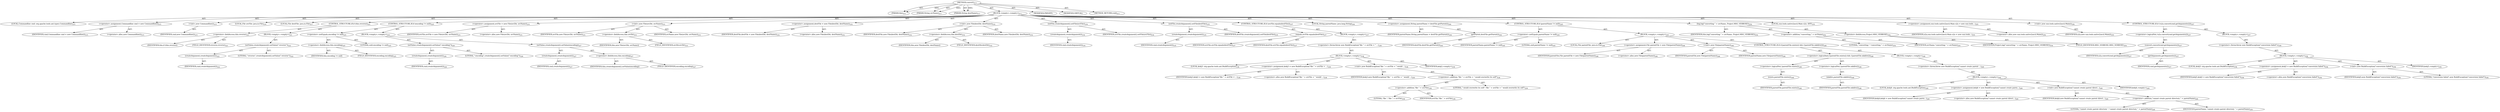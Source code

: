 digraph "convert" {  
"111669149703" [label = <(METHOD,convert)<SUB>213</SUB>> ]
"115964116999" [label = <(PARAM,this)<SUB>213</SUB>> ]
"115964117007" [label = <(PARAM,String srcName)<SUB>213</SUB>> ]
"115964117008" [label = <(PARAM,String destName)<SUB>213</SUB>> ]
"25769803796" [label = <(BLOCK,&lt;empty&gt;,&lt;empty&gt;)<SUB>213</SUB>> ]
"94489280522" [label = <(LOCAL,Commandline cmd: org.apache.tools.ant.types.Commandline)<SUB>215</SUB>> ]
"30064771174" [label = <(&lt;operator&gt;.assignment,Commandline cmd = new Commandline())<SUB>215</SUB>> ]
"68719476816" [label = <(IDENTIFIER,cmd,Commandline cmd = new Commandline())<SUB>215</SUB>> ]
"30064771175" [label = <(&lt;operator&gt;.alloc,new Commandline())<SUB>215</SUB>> ]
"30064771176" [label = <(&lt;init&gt;,new Commandline())<SUB>215</SUB>> ]
"68719476817" [label = <(IDENTIFIER,cmd,new Commandline())<SUB>215</SUB>> ]
"94489280523" [label = <(LOCAL,File srcFile: java.io.File)<SUB>216</SUB>> ]
"94489280524" [label = <(LOCAL,File destFile: java.io.File)<SUB>217</SUB>> ]
"47244640266" [label = <(CONTROL_STRUCTURE,IF,if (this.reverse))<SUB>221</SUB>> ]
"30064771177" [label = <(&lt;operator&gt;.fieldAccess,this.reverse)<SUB>221</SUB>> ]
"68719476818" [label = <(IDENTIFIER,this,if (this.reverse))> ]
"55834574874" [label = <(FIELD_IDENTIFIER,reverse,reverse)<SUB>221</SUB>> ]
"25769803797" [label = <(BLOCK,&lt;empty&gt;,&lt;empty&gt;)<SUB>221</SUB>> ]
"30064771178" [label = <(setValue,createArgument().setValue(&quot;-reverse&quot;))<SUB>222</SUB>> ]
"30064771179" [label = <(createArgument,createArgument())<SUB>222</SUB>> ]
"68719476819" [label = <(IDENTIFIER,cmd,createArgument())<SUB>222</SUB>> ]
"90194313240" [label = <(LITERAL,&quot;-reverse&quot;,createArgument().setValue(&quot;-reverse&quot;))<SUB>222</SUB>> ]
"47244640267" [label = <(CONTROL_STRUCTURE,IF,if (encoding != null))<SUB>225</SUB>> ]
"30064771180" [label = <(&lt;operator&gt;.notEquals,encoding != null)<SUB>225</SUB>> ]
"30064771181" [label = <(&lt;operator&gt;.fieldAccess,this.encoding)<SUB>225</SUB>> ]
"68719476820" [label = <(IDENTIFIER,this,encoding != null)> ]
"55834574875" [label = <(FIELD_IDENTIFIER,encoding,encoding)<SUB>225</SUB>> ]
"90194313241" [label = <(LITERAL,null,encoding != null)<SUB>225</SUB>> ]
"25769803798" [label = <(BLOCK,&lt;empty&gt;,&lt;empty&gt;)<SUB>225</SUB>> ]
"30064771182" [label = <(setValue,createArgument().setValue(&quot;-encoding&quot;))<SUB>226</SUB>> ]
"30064771183" [label = <(createArgument,createArgument())<SUB>226</SUB>> ]
"68719476821" [label = <(IDENTIFIER,cmd,createArgument())<SUB>226</SUB>> ]
"90194313242" [label = <(LITERAL,&quot;-encoding&quot;,createArgument().setValue(&quot;-encoding&quot;))<SUB>226</SUB>> ]
"30064771184" [label = <(setValue,createArgument().setValue(encoding))<SUB>227</SUB>> ]
"30064771185" [label = <(createArgument,createArgument())<SUB>227</SUB>> ]
"68719476822" [label = <(IDENTIFIER,cmd,createArgument())<SUB>227</SUB>> ]
"30064771186" [label = <(&lt;operator&gt;.fieldAccess,this.encoding)<SUB>227</SUB>> ]
"68719476823" [label = <(IDENTIFIER,this,createArgument().setValue(encoding))> ]
"55834574876" [label = <(FIELD_IDENTIFIER,encoding,encoding)<SUB>227</SUB>> ]
"30064771187" [label = <(&lt;operator&gt;.assignment,srcFile = new File(srcDir, srcName))<SUB>231</SUB>> ]
"68719476824" [label = <(IDENTIFIER,srcFile,srcFile = new File(srcDir, srcName))<SUB>231</SUB>> ]
"30064771188" [label = <(&lt;operator&gt;.alloc,new File(srcDir, srcName))<SUB>231</SUB>> ]
"30064771189" [label = <(&lt;init&gt;,new File(srcDir, srcName))<SUB>231</SUB>> ]
"68719476825" [label = <(IDENTIFIER,srcFile,new File(srcDir, srcName))<SUB>231</SUB>> ]
"30064771190" [label = <(&lt;operator&gt;.fieldAccess,this.srcDir)<SUB>231</SUB>> ]
"68719476826" [label = <(IDENTIFIER,this,new File(srcDir, srcName))> ]
"55834574877" [label = <(FIELD_IDENTIFIER,srcDir,srcDir)<SUB>231</SUB>> ]
"68719476827" [label = <(IDENTIFIER,srcName,new File(srcDir, srcName))<SUB>231</SUB>> ]
"30064771191" [label = <(&lt;operator&gt;.assignment,destFile = new File(destDir, destName))<SUB>232</SUB>> ]
"68719476828" [label = <(IDENTIFIER,destFile,destFile = new File(destDir, destName))<SUB>232</SUB>> ]
"30064771192" [label = <(&lt;operator&gt;.alloc,new File(destDir, destName))<SUB>232</SUB>> ]
"30064771193" [label = <(&lt;init&gt;,new File(destDir, destName))<SUB>232</SUB>> ]
"68719476829" [label = <(IDENTIFIER,destFile,new File(destDir, destName))<SUB>232</SUB>> ]
"30064771194" [label = <(&lt;operator&gt;.fieldAccess,this.destDir)<SUB>232</SUB>> ]
"68719476830" [label = <(IDENTIFIER,this,new File(destDir, destName))> ]
"55834574878" [label = <(FIELD_IDENTIFIER,destDir,destDir)<SUB>232</SUB>> ]
"68719476831" [label = <(IDENTIFIER,destName,new File(destDir, destName))<SUB>232</SUB>> ]
"30064771195" [label = <(setFile,createArgument().setFile(srcFile))<SUB>234</SUB>> ]
"30064771196" [label = <(createArgument,createArgument())<SUB>234</SUB>> ]
"68719476832" [label = <(IDENTIFIER,cmd,createArgument())<SUB>234</SUB>> ]
"68719476833" [label = <(IDENTIFIER,srcFile,createArgument().setFile(srcFile))<SUB>234</SUB>> ]
"30064771197" [label = <(setFile,createArgument().setFile(destFile))<SUB>235</SUB>> ]
"30064771198" [label = <(createArgument,createArgument())<SUB>235</SUB>> ]
"68719476834" [label = <(IDENTIFIER,cmd,createArgument())<SUB>235</SUB>> ]
"68719476835" [label = <(IDENTIFIER,destFile,createArgument().setFile(destFile))<SUB>235</SUB>> ]
"47244640268" [label = <(CONTROL_STRUCTURE,IF,if (srcFile.equals(destFile)))<SUB>237</SUB>> ]
"30064771199" [label = <(equals,srcFile.equals(destFile))<SUB>237</SUB>> ]
"68719476836" [label = <(IDENTIFIER,srcFile,srcFile.equals(destFile))<SUB>237</SUB>> ]
"68719476837" [label = <(IDENTIFIER,destFile,srcFile.equals(destFile))<SUB>237</SUB>> ]
"25769803799" [label = <(BLOCK,&lt;empty&gt;,&lt;empty&gt;)<SUB>237</SUB>> ]
"30064771200" [label = <(&lt;operator&gt;.throw,throw new BuildException(&quot;file &quot; + srcFile + &quot; ...)<SUB>238</SUB>> ]
"25769803800" [label = <(BLOCK,&lt;empty&gt;,&lt;empty&gt;)<SUB>238</SUB>> ]
"94489280525" [label = <(LOCAL,$obj3: org.apache.tools.ant.BuildException)<SUB>238</SUB>> ]
"30064771201" [label = <(&lt;operator&gt;.assignment,$obj3 = new BuildException(&quot;file &quot; + srcFile + ...)<SUB>238</SUB>> ]
"68719476838" [label = <(IDENTIFIER,$obj3,$obj3 = new BuildException(&quot;file &quot; + srcFile + ...)<SUB>238</SUB>> ]
"30064771202" [label = <(&lt;operator&gt;.alloc,new BuildException(&quot;file &quot; + srcFile + &quot; would ...)<SUB>238</SUB>> ]
"30064771203" [label = <(&lt;init&gt;,new BuildException(&quot;file &quot; + srcFile + &quot; would ...)<SUB>238</SUB>> ]
"68719476839" [label = <(IDENTIFIER,$obj3,new BuildException(&quot;file &quot; + srcFile + &quot; would ...)<SUB>238</SUB>> ]
"30064771204" [label = <(&lt;operator&gt;.addition,&quot;file &quot; + srcFile + &quot; would overwrite its self&quot;)<SUB>238</SUB>> ]
"30064771205" [label = <(&lt;operator&gt;.addition,&quot;file &quot; + srcFile)<SUB>238</SUB>> ]
"90194313243" [label = <(LITERAL,&quot;file &quot;,&quot;file &quot; + srcFile)<SUB>238</SUB>> ]
"68719476840" [label = <(IDENTIFIER,srcFile,&quot;file &quot; + srcFile)<SUB>238</SUB>> ]
"90194313244" [label = <(LITERAL,&quot; would overwrite its self&quot;,&quot;file &quot; + srcFile + &quot; would overwrite its self&quot;)<SUB>239</SUB>> ]
"68719476841" [label = <(IDENTIFIER,$obj3,&lt;empty&gt;)<SUB>238</SUB>> ]
"94489280526" [label = <(LOCAL,String parentName: java.lang.String)<SUB>244</SUB>> ]
"30064771206" [label = <(&lt;operator&gt;.assignment,String parentName = destFile.getParent())<SUB>244</SUB>> ]
"68719476842" [label = <(IDENTIFIER,parentName,String parentName = destFile.getParent())<SUB>244</SUB>> ]
"30064771207" [label = <(getParent,destFile.getParent())<SUB>244</SUB>> ]
"68719476843" [label = <(IDENTIFIER,destFile,destFile.getParent())<SUB>244</SUB>> ]
"47244640269" [label = <(CONTROL_STRUCTURE,IF,if (parentName != null))<SUB>245</SUB>> ]
"30064771208" [label = <(&lt;operator&gt;.notEquals,parentName != null)<SUB>245</SUB>> ]
"68719476844" [label = <(IDENTIFIER,parentName,parentName != null)<SUB>245</SUB>> ]
"90194313245" [label = <(LITERAL,null,parentName != null)<SUB>245</SUB>> ]
"25769803801" [label = <(BLOCK,&lt;empty&gt;,&lt;empty&gt;)<SUB>245</SUB>> ]
"94489280527" [label = <(LOCAL,File parentFile: java.io.File)<SUB>246</SUB>> ]
"30064771209" [label = <(&lt;operator&gt;.assignment,File parentFile = new File(parentName))<SUB>246</SUB>> ]
"68719476845" [label = <(IDENTIFIER,parentFile,File parentFile = new File(parentName))<SUB>246</SUB>> ]
"30064771210" [label = <(&lt;operator&gt;.alloc,new File(parentName))<SUB>246</SUB>> ]
"30064771211" [label = <(&lt;init&gt;,new File(parentName))<SUB>246</SUB>> ]
"68719476846" [label = <(IDENTIFIER,parentFile,new File(parentName))<SUB>246</SUB>> ]
"68719476847" [label = <(IDENTIFIER,parentName,new File(parentName))<SUB>246</SUB>> ]
"47244640270" [label = <(CONTROL_STRUCTURE,IF,if ((!parentFile.exists()) &amp;&amp; (!parentFile.mkdirs())))<SUB>248</SUB>> ]
"30064771212" [label = <(&lt;operator&gt;.logicalAnd,(!parentFile.exists()) &amp;&amp; (!parentFile.mkdirs()))<SUB>248</SUB>> ]
"30064771213" [label = <(&lt;operator&gt;.logicalNot,!parentFile.exists())<SUB>248</SUB>> ]
"30064771214" [label = <(exists,parentFile.exists())<SUB>248</SUB>> ]
"68719476848" [label = <(IDENTIFIER,parentFile,parentFile.exists())<SUB>248</SUB>> ]
"30064771215" [label = <(&lt;operator&gt;.logicalNot,!parentFile.mkdirs())<SUB>248</SUB>> ]
"30064771216" [label = <(mkdirs,parentFile.mkdirs())<SUB>248</SUB>> ]
"68719476849" [label = <(IDENTIFIER,parentFile,parentFile.mkdirs())<SUB>248</SUB>> ]
"25769803802" [label = <(BLOCK,&lt;empty&gt;,&lt;empty&gt;)<SUB>248</SUB>> ]
"30064771217" [label = <(&lt;operator&gt;.throw,throw new BuildException(&quot;cannot create parent ...)<SUB>249</SUB>> ]
"25769803803" [label = <(BLOCK,&lt;empty&gt;,&lt;empty&gt;)<SUB>249</SUB>> ]
"94489280528" [label = <(LOCAL,$obj4: org.apache.tools.ant.BuildException)<SUB>249</SUB>> ]
"30064771218" [label = <(&lt;operator&gt;.assignment,$obj4 = new BuildException(&quot;cannot create paren...)<SUB>249</SUB>> ]
"68719476850" [label = <(IDENTIFIER,$obj4,$obj4 = new BuildException(&quot;cannot create paren...)<SUB>249</SUB>> ]
"30064771219" [label = <(&lt;operator&gt;.alloc,new BuildException(&quot;cannot create parent direct...)<SUB>249</SUB>> ]
"30064771220" [label = <(&lt;init&gt;,new BuildException(&quot;cannot create parent direct...)<SUB>249</SUB>> ]
"68719476851" [label = <(IDENTIFIER,$obj4,new BuildException(&quot;cannot create parent direct...)<SUB>249</SUB>> ]
"30064771221" [label = <(&lt;operator&gt;.addition,&quot;cannot create parent directory &quot; + parentName)<SUB>249</SUB>> ]
"90194313246" [label = <(LITERAL,&quot;cannot create parent directory &quot;,&quot;cannot create parent directory &quot; + parentName)<SUB>249</SUB>> ]
"68719476852" [label = <(IDENTIFIER,parentName,&quot;cannot create parent directory &quot; + parentName)<SUB>250</SUB>> ]
"68719476853" [label = <(IDENTIFIER,$obj4,&lt;empty&gt;)<SUB>249</SUB>> ]
"30064771222" [label = <(log,log(&quot;converting &quot; + srcName, Project.MSG_VERBOSE))<SUB>254</SUB>> ]
"68719476748" [label = <(IDENTIFIER,this,log(&quot;converting &quot; + srcName, Project.MSG_VERBOSE))<SUB>254</SUB>> ]
"30064771223" [label = <(&lt;operator&gt;.addition,&quot;converting &quot; + srcName)<SUB>254</SUB>> ]
"90194313247" [label = <(LITERAL,&quot;converting &quot;,&quot;converting &quot; + srcName)<SUB>254</SUB>> ]
"68719476854" [label = <(IDENTIFIER,srcName,&quot;converting &quot; + srcName)<SUB>254</SUB>> ]
"30064771224" [label = <(&lt;operator&gt;.fieldAccess,Project.MSG_VERBOSE)<SUB>254</SUB>> ]
"68719476855" [label = <(IDENTIFIER,Project,log(&quot;converting &quot; + srcName, Project.MSG_VERBOSE))<SUB>254</SUB>> ]
"55834574879" [label = <(FIELD_IDENTIFIER,MSG_VERBOSE,MSG_VERBOSE)<SUB>254</SUB>> ]
"94489280529" [label = <(LOCAL,sun.tools.native2ascii.Main n2a: ANY)<SUB>255</SUB>> ]
"30064771225" [label = <(&lt;operator&gt;.assignment,sun.tools.native2ascii.Main n2a = new sun.tools...)<SUB>255</SUB>> ]
"68719476856" [label = <(IDENTIFIER,n2a,sun.tools.native2ascii.Main n2a = new sun.tools...)<SUB>255</SUB>> ]
"30064771226" [label = <(&lt;operator&gt;.alloc,new sun.tools.native2ascii.Main())<SUB>256</SUB>> ]
"30064771227" [label = <(&lt;init&gt;,new sun.tools.native2ascii.Main())<SUB>256</SUB>> ]
"68719476857" [label = <(IDENTIFIER,n2a,new sun.tools.native2ascii.Main())<SUB>255</SUB>> ]
"47244640271" [label = <(CONTROL_STRUCTURE,IF,if (!n2a.convert(cmd.getArguments())))<SUB>257</SUB>> ]
"30064771228" [label = <(&lt;operator&gt;.logicalNot,!n2a.convert(cmd.getArguments()))<SUB>257</SUB>> ]
"30064771229" [label = <(convert,convert(cmd.getArguments()))<SUB>257</SUB>> ]
"68719476858" [label = <(IDENTIFIER,n2a,convert(cmd.getArguments()))<SUB>257</SUB>> ]
"30064771230" [label = <(getArguments,getArguments())<SUB>257</SUB>> ]
"68719476859" [label = <(IDENTIFIER,cmd,getArguments())<SUB>257</SUB>> ]
"25769803804" [label = <(BLOCK,&lt;empty&gt;,&lt;empty&gt;)<SUB>257</SUB>> ]
"30064771231" [label = <(&lt;operator&gt;.throw,throw new BuildException(&quot;conversion failed&quot;);)<SUB>258</SUB>> ]
"25769803805" [label = <(BLOCK,&lt;empty&gt;,&lt;empty&gt;)<SUB>258</SUB>> ]
"94489280530" [label = <(LOCAL,$obj5: org.apache.tools.ant.BuildException)<SUB>258</SUB>> ]
"30064771232" [label = <(&lt;operator&gt;.assignment,$obj5 = new BuildException(&quot;conversion failed&quot;))<SUB>258</SUB>> ]
"68719476860" [label = <(IDENTIFIER,$obj5,$obj5 = new BuildException(&quot;conversion failed&quot;))<SUB>258</SUB>> ]
"30064771233" [label = <(&lt;operator&gt;.alloc,new BuildException(&quot;conversion failed&quot;))<SUB>258</SUB>> ]
"30064771234" [label = <(&lt;init&gt;,new BuildException(&quot;conversion failed&quot;))<SUB>258</SUB>> ]
"68719476861" [label = <(IDENTIFIER,$obj5,new BuildException(&quot;conversion failed&quot;))<SUB>258</SUB>> ]
"90194313248" [label = <(LITERAL,&quot;conversion failed&quot;,new BuildException(&quot;conversion failed&quot;))<SUB>258</SUB>> ]
"68719476862" [label = <(IDENTIFIER,$obj5,&lt;empty&gt;)<SUB>258</SUB>> ]
"133143986196" [label = <(MODIFIER,PRIVATE)> ]
"133143986197" [label = <(MODIFIER,VIRTUAL)> ]
"128849018887" [label = <(METHOD_RETURN,void)<SUB>213</SUB>> ]
  "111669149703" -> "115964116999"  [ label = "AST: "] 
  "111669149703" -> "115964117007"  [ label = "AST: "] 
  "111669149703" -> "115964117008"  [ label = "AST: "] 
  "111669149703" -> "25769803796"  [ label = "AST: "] 
  "111669149703" -> "133143986196"  [ label = "AST: "] 
  "111669149703" -> "133143986197"  [ label = "AST: "] 
  "111669149703" -> "128849018887"  [ label = "AST: "] 
  "25769803796" -> "94489280522"  [ label = "AST: "] 
  "25769803796" -> "30064771174"  [ label = "AST: "] 
  "25769803796" -> "30064771176"  [ label = "AST: "] 
  "25769803796" -> "94489280523"  [ label = "AST: "] 
  "25769803796" -> "94489280524"  [ label = "AST: "] 
  "25769803796" -> "47244640266"  [ label = "AST: "] 
  "25769803796" -> "47244640267"  [ label = "AST: "] 
  "25769803796" -> "30064771187"  [ label = "AST: "] 
  "25769803796" -> "30064771189"  [ label = "AST: "] 
  "25769803796" -> "30064771191"  [ label = "AST: "] 
  "25769803796" -> "30064771193"  [ label = "AST: "] 
  "25769803796" -> "30064771195"  [ label = "AST: "] 
  "25769803796" -> "30064771197"  [ label = "AST: "] 
  "25769803796" -> "47244640268"  [ label = "AST: "] 
  "25769803796" -> "94489280526"  [ label = "AST: "] 
  "25769803796" -> "30064771206"  [ label = "AST: "] 
  "25769803796" -> "47244640269"  [ label = "AST: "] 
  "25769803796" -> "30064771222"  [ label = "AST: "] 
  "25769803796" -> "94489280529"  [ label = "AST: "] 
  "25769803796" -> "30064771225"  [ label = "AST: "] 
  "25769803796" -> "30064771227"  [ label = "AST: "] 
  "25769803796" -> "47244640271"  [ label = "AST: "] 
  "30064771174" -> "68719476816"  [ label = "AST: "] 
  "30064771174" -> "30064771175"  [ label = "AST: "] 
  "30064771176" -> "68719476817"  [ label = "AST: "] 
  "47244640266" -> "30064771177"  [ label = "AST: "] 
  "47244640266" -> "25769803797"  [ label = "AST: "] 
  "30064771177" -> "68719476818"  [ label = "AST: "] 
  "30064771177" -> "55834574874"  [ label = "AST: "] 
  "25769803797" -> "30064771178"  [ label = "AST: "] 
  "30064771178" -> "30064771179"  [ label = "AST: "] 
  "30064771178" -> "90194313240"  [ label = "AST: "] 
  "30064771179" -> "68719476819"  [ label = "AST: "] 
  "47244640267" -> "30064771180"  [ label = "AST: "] 
  "47244640267" -> "25769803798"  [ label = "AST: "] 
  "30064771180" -> "30064771181"  [ label = "AST: "] 
  "30064771180" -> "90194313241"  [ label = "AST: "] 
  "30064771181" -> "68719476820"  [ label = "AST: "] 
  "30064771181" -> "55834574875"  [ label = "AST: "] 
  "25769803798" -> "30064771182"  [ label = "AST: "] 
  "25769803798" -> "30064771184"  [ label = "AST: "] 
  "30064771182" -> "30064771183"  [ label = "AST: "] 
  "30064771182" -> "90194313242"  [ label = "AST: "] 
  "30064771183" -> "68719476821"  [ label = "AST: "] 
  "30064771184" -> "30064771185"  [ label = "AST: "] 
  "30064771184" -> "30064771186"  [ label = "AST: "] 
  "30064771185" -> "68719476822"  [ label = "AST: "] 
  "30064771186" -> "68719476823"  [ label = "AST: "] 
  "30064771186" -> "55834574876"  [ label = "AST: "] 
  "30064771187" -> "68719476824"  [ label = "AST: "] 
  "30064771187" -> "30064771188"  [ label = "AST: "] 
  "30064771189" -> "68719476825"  [ label = "AST: "] 
  "30064771189" -> "30064771190"  [ label = "AST: "] 
  "30064771189" -> "68719476827"  [ label = "AST: "] 
  "30064771190" -> "68719476826"  [ label = "AST: "] 
  "30064771190" -> "55834574877"  [ label = "AST: "] 
  "30064771191" -> "68719476828"  [ label = "AST: "] 
  "30064771191" -> "30064771192"  [ label = "AST: "] 
  "30064771193" -> "68719476829"  [ label = "AST: "] 
  "30064771193" -> "30064771194"  [ label = "AST: "] 
  "30064771193" -> "68719476831"  [ label = "AST: "] 
  "30064771194" -> "68719476830"  [ label = "AST: "] 
  "30064771194" -> "55834574878"  [ label = "AST: "] 
  "30064771195" -> "30064771196"  [ label = "AST: "] 
  "30064771195" -> "68719476833"  [ label = "AST: "] 
  "30064771196" -> "68719476832"  [ label = "AST: "] 
  "30064771197" -> "30064771198"  [ label = "AST: "] 
  "30064771197" -> "68719476835"  [ label = "AST: "] 
  "30064771198" -> "68719476834"  [ label = "AST: "] 
  "47244640268" -> "30064771199"  [ label = "AST: "] 
  "47244640268" -> "25769803799"  [ label = "AST: "] 
  "30064771199" -> "68719476836"  [ label = "AST: "] 
  "30064771199" -> "68719476837"  [ label = "AST: "] 
  "25769803799" -> "30064771200"  [ label = "AST: "] 
  "30064771200" -> "25769803800"  [ label = "AST: "] 
  "25769803800" -> "94489280525"  [ label = "AST: "] 
  "25769803800" -> "30064771201"  [ label = "AST: "] 
  "25769803800" -> "30064771203"  [ label = "AST: "] 
  "25769803800" -> "68719476841"  [ label = "AST: "] 
  "30064771201" -> "68719476838"  [ label = "AST: "] 
  "30064771201" -> "30064771202"  [ label = "AST: "] 
  "30064771203" -> "68719476839"  [ label = "AST: "] 
  "30064771203" -> "30064771204"  [ label = "AST: "] 
  "30064771204" -> "30064771205"  [ label = "AST: "] 
  "30064771204" -> "90194313244"  [ label = "AST: "] 
  "30064771205" -> "90194313243"  [ label = "AST: "] 
  "30064771205" -> "68719476840"  [ label = "AST: "] 
  "30064771206" -> "68719476842"  [ label = "AST: "] 
  "30064771206" -> "30064771207"  [ label = "AST: "] 
  "30064771207" -> "68719476843"  [ label = "AST: "] 
  "47244640269" -> "30064771208"  [ label = "AST: "] 
  "47244640269" -> "25769803801"  [ label = "AST: "] 
  "30064771208" -> "68719476844"  [ label = "AST: "] 
  "30064771208" -> "90194313245"  [ label = "AST: "] 
  "25769803801" -> "94489280527"  [ label = "AST: "] 
  "25769803801" -> "30064771209"  [ label = "AST: "] 
  "25769803801" -> "30064771211"  [ label = "AST: "] 
  "25769803801" -> "47244640270"  [ label = "AST: "] 
  "30064771209" -> "68719476845"  [ label = "AST: "] 
  "30064771209" -> "30064771210"  [ label = "AST: "] 
  "30064771211" -> "68719476846"  [ label = "AST: "] 
  "30064771211" -> "68719476847"  [ label = "AST: "] 
  "47244640270" -> "30064771212"  [ label = "AST: "] 
  "47244640270" -> "25769803802"  [ label = "AST: "] 
  "30064771212" -> "30064771213"  [ label = "AST: "] 
  "30064771212" -> "30064771215"  [ label = "AST: "] 
  "30064771213" -> "30064771214"  [ label = "AST: "] 
  "30064771214" -> "68719476848"  [ label = "AST: "] 
  "30064771215" -> "30064771216"  [ label = "AST: "] 
  "30064771216" -> "68719476849"  [ label = "AST: "] 
  "25769803802" -> "30064771217"  [ label = "AST: "] 
  "30064771217" -> "25769803803"  [ label = "AST: "] 
  "25769803803" -> "94489280528"  [ label = "AST: "] 
  "25769803803" -> "30064771218"  [ label = "AST: "] 
  "25769803803" -> "30064771220"  [ label = "AST: "] 
  "25769803803" -> "68719476853"  [ label = "AST: "] 
  "30064771218" -> "68719476850"  [ label = "AST: "] 
  "30064771218" -> "30064771219"  [ label = "AST: "] 
  "30064771220" -> "68719476851"  [ label = "AST: "] 
  "30064771220" -> "30064771221"  [ label = "AST: "] 
  "30064771221" -> "90194313246"  [ label = "AST: "] 
  "30064771221" -> "68719476852"  [ label = "AST: "] 
  "30064771222" -> "68719476748"  [ label = "AST: "] 
  "30064771222" -> "30064771223"  [ label = "AST: "] 
  "30064771222" -> "30064771224"  [ label = "AST: "] 
  "30064771223" -> "90194313247"  [ label = "AST: "] 
  "30064771223" -> "68719476854"  [ label = "AST: "] 
  "30064771224" -> "68719476855"  [ label = "AST: "] 
  "30064771224" -> "55834574879"  [ label = "AST: "] 
  "30064771225" -> "68719476856"  [ label = "AST: "] 
  "30064771225" -> "30064771226"  [ label = "AST: "] 
  "30064771227" -> "68719476857"  [ label = "AST: "] 
  "47244640271" -> "30064771228"  [ label = "AST: "] 
  "47244640271" -> "25769803804"  [ label = "AST: "] 
  "30064771228" -> "30064771229"  [ label = "AST: "] 
  "30064771229" -> "68719476858"  [ label = "AST: "] 
  "30064771229" -> "30064771230"  [ label = "AST: "] 
  "30064771230" -> "68719476859"  [ label = "AST: "] 
  "25769803804" -> "30064771231"  [ label = "AST: "] 
  "30064771231" -> "25769803805"  [ label = "AST: "] 
  "25769803805" -> "94489280530"  [ label = "AST: "] 
  "25769803805" -> "30064771232"  [ label = "AST: "] 
  "25769803805" -> "30064771234"  [ label = "AST: "] 
  "25769803805" -> "68719476862"  [ label = "AST: "] 
  "30064771232" -> "68719476860"  [ label = "AST: "] 
  "30064771232" -> "30064771233"  [ label = "AST: "] 
  "30064771234" -> "68719476861"  [ label = "AST: "] 
  "30064771234" -> "90194313248"  [ label = "AST: "] 
  "111669149703" -> "115964116999"  [ label = "DDG: "] 
  "111669149703" -> "115964117007"  [ label = "DDG: "] 
  "111669149703" -> "115964117008"  [ label = "DDG: "] 
}
